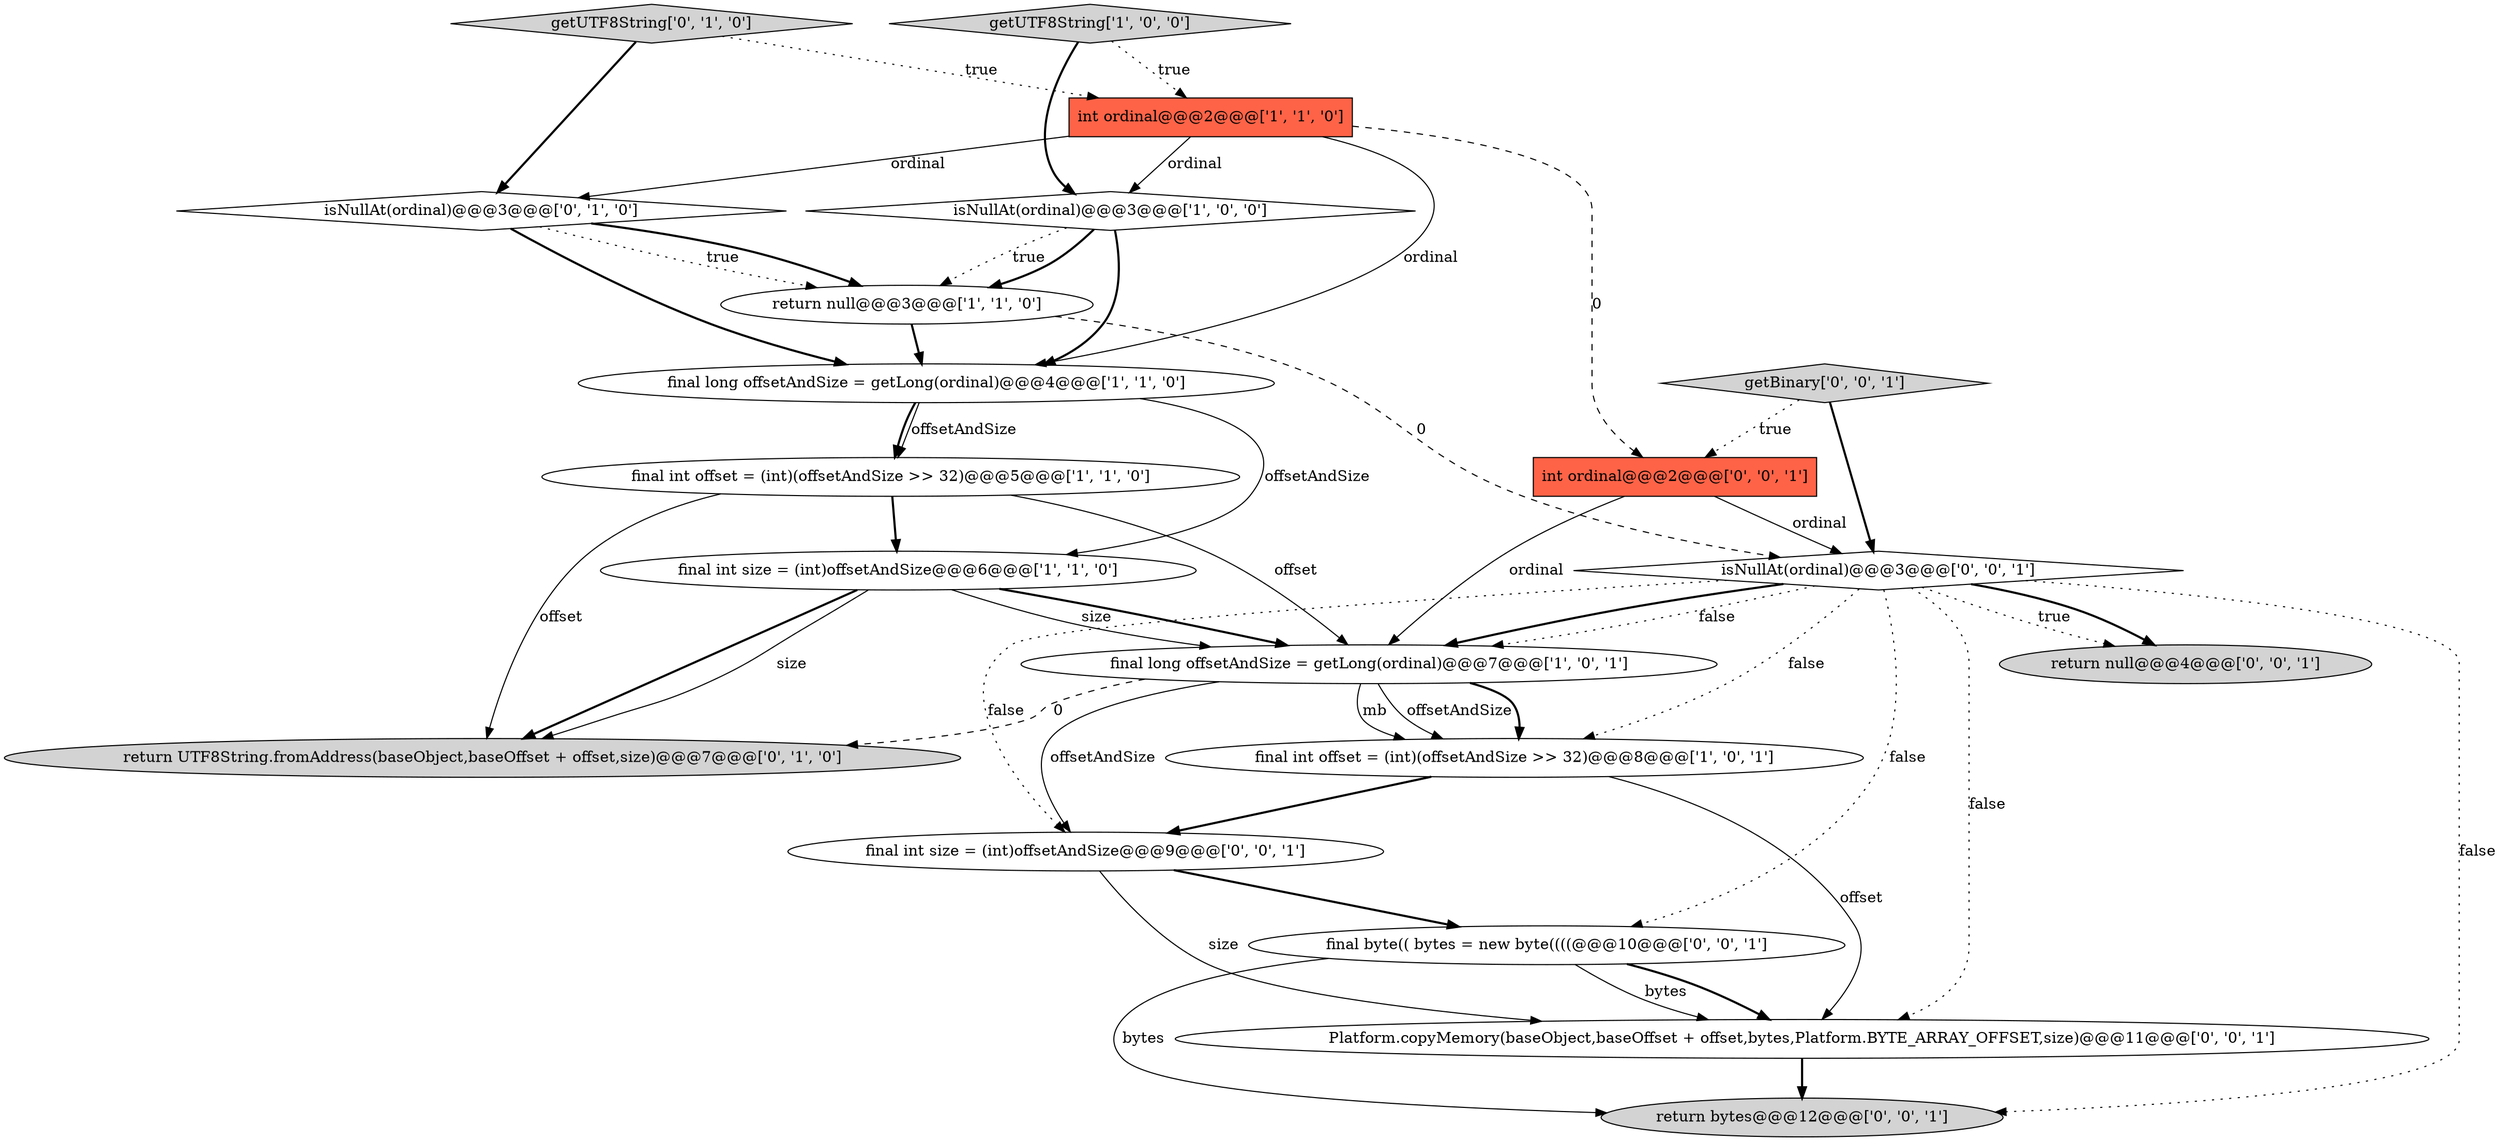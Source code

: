 digraph {
2 [style = filled, label = "final long offsetAndSize = getLong(ordinal)@@@7@@@['1', '0', '1']", fillcolor = white, shape = ellipse image = "AAA0AAABBB1BBB"];
5 [style = filled, label = "int ordinal@@@2@@@['1', '1', '0']", fillcolor = tomato, shape = box image = "AAA0AAABBB1BBB"];
7 [style = filled, label = "final int offset = (int)(offsetAndSize >> 32)@@@5@@@['1', '1', '0']", fillcolor = white, shape = ellipse image = "AAA0AAABBB1BBB"];
14 [style = filled, label = "int ordinal@@@2@@@['0', '0', '1']", fillcolor = tomato, shape = box image = "AAA0AAABBB3BBB"];
12 [style = filled, label = "final byte(( bytes = new byte((((@@@10@@@['0', '0', '1']", fillcolor = white, shape = ellipse image = "AAA0AAABBB3BBB"];
9 [style = filled, label = "isNullAt(ordinal)@@@3@@@['0', '1', '0']", fillcolor = white, shape = diamond image = "AAA0AAABBB2BBB"];
16 [style = filled, label = "isNullAt(ordinal)@@@3@@@['0', '0', '1']", fillcolor = white, shape = diamond image = "AAA0AAABBB3BBB"];
10 [style = filled, label = "getUTF8String['0', '1', '0']", fillcolor = lightgray, shape = diamond image = "AAA0AAABBB2BBB"];
17 [style = filled, label = "final int size = (int)offsetAndSize@@@9@@@['0', '0', '1']", fillcolor = white, shape = ellipse image = "AAA0AAABBB3BBB"];
19 [style = filled, label = "return bytes@@@12@@@['0', '0', '1']", fillcolor = lightgray, shape = ellipse image = "AAA0AAABBB3BBB"];
13 [style = filled, label = "getBinary['0', '0', '1']", fillcolor = lightgray, shape = diamond image = "AAA0AAABBB3BBB"];
1 [style = filled, label = "getUTF8String['1', '0', '0']", fillcolor = lightgray, shape = diamond image = "AAA0AAABBB1BBB"];
15 [style = filled, label = "Platform.copyMemory(baseObject,baseOffset + offset,bytes,Platform.BYTE_ARRAY_OFFSET,size)@@@11@@@['0', '0', '1']", fillcolor = white, shape = ellipse image = "AAA0AAABBB3BBB"];
8 [style = filled, label = "final int offset = (int)(offsetAndSize >> 32)@@@8@@@['1', '0', '1']", fillcolor = white, shape = ellipse image = "AAA0AAABBB1BBB"];
18 [style = filled, label = "return null@@@4@@@['0', '0', '1']", fillcolor = lightgray, shape = ellipse image = "AAA0AAABBB3BBB"];
3 [style = filled, label = "return null@@@3@@@['1', '1', '0']", fillcolor = white, shape = ellipse image = "AAA0AAABBB1BBB"];
6 [style = filled, label = "final long offsetAndSize = getLong(ordinal)@@@4@@@['1', '1', '0']", fillcolor = white, shape = ellipse image = "AAA0AAABBB1BBB"];
4 [style = filled, label = "final int size = (int)offsetAndSize@@@6@@@['1', '1', '0']", fillcolor = white, shape = ellipse image = "AAA0AAABBB1BBB"];
0 [style = filled, label = "isNullAt(ordinal)@@@3@@@['1', '0', '0']", fillcolor = white, shape = diamond image = "AAA0AAABBB1BBB"];
11 [style = filled, label = "return UTF8String.fromAddress(baseObject,baseOffset + offset,size)@@@7@@@['0', '1', '0']", fillcolor = lightgray, shape = ellipse image = "AAA1AAABBB2BBB"];
0->6 [style = bold, label=""];
14->16 [style = solid, label="ordinal"];
8->15 [style = solid, label="offset"];
5->14 [style = dashed, label="0"];
12->19 [style = solid, label="bytes"];
3->16 [style = dashed, label="0"];
2->8 [style = solid, label="offsetAndSize"];
1->0 [style = bold, label=""];
10->9 [style = bold, label=""];
16->18 [style = bold, label=""];
12->15 [style = bold, label=""];
5->9 [style = solid, label="ordinal"];
16->17 [style = dotted, label="false"];
4->11 [style = bold, label=""];
16->18 [style = dotted, label="true"];
9->3 [style = bold, label=""];
0->3 [style = dotted, label="true"];
4->2 [style = solid, label="size"];
14->2 [style = solid, label="ordinal"];
15->19 [style = bold, label=""];
17->12 [style = bold, label=""];
5->6 [style = solid, label="ordinal"];
16->12 [style = dotted, label="false"];
16->2 [style = dotted, label="false"];
0->3 [style = bold, label=""];
16->15 [style = dotted, label="false"];
8->17 [style = bold, label=""];
6->7 [style = solid, label="offsetAndSize"];
17->15 [style = solid, label="size"];
5->0 [style = solid, label="ordinal"];
4->2 [style = bold, label=""];
2->8 [style = bold, label=""];
3->6 [style = bold, label=""];
9->6 [style = bold, label=""];
16->2 [style = bold, label=""];
2->8 [style = solid, label="mb"];
7->11 [style = solid, label="offset"];
1->5 [style = dotted, label="true"];
7->4 [style = bold, label=""];
13->16 [style = bold, label=""];
7->2 [style = solid, label="offset"];
6->4 [style = solid, label="offsetAndSize"];
9->3 [style = dotted, label="true"];
2->11 [style = dashed, label="0"];
6->7 [style = bold, label=""];
4->11 [style = solid, label="size"];
13->14 [style = dotted, label="true"];
16->19 [style = dotted, label="false"];
16->8 [style = dotted, label="false"];
10->5 [style = dotted, label="true"];
12->15 [style = solid, label="bytes"];
2->17 [style = solid, label="offsetAndSize"];
}
